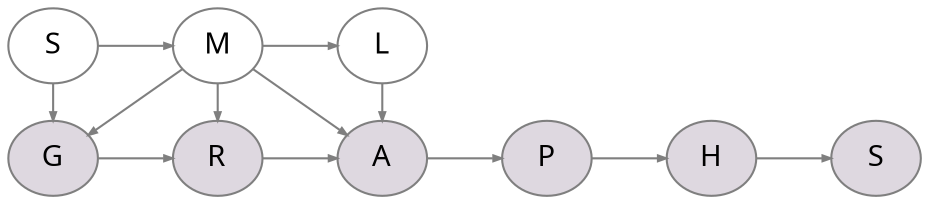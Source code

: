 digraph {
  rankdir = LR

  edge [
    color     = "#7F7F7F"
    arrowsize = 0.4
  ]

  node [
    color     = "#7F7F7F"
    width     = 0.6
    height    = 0.5
    fixedsize = true
    fontsize  = 14
    fontname  = "droid sans mono"
  ]

  S -> M -> L

  node [
    style     = "filled"
    fillcolor = "#ded8e0"
  ]

  G -> R -> A -> P -> H -> X
  X [label = "S"]

  edge [constraint=false]

  S -> G
  M -> A
  M -> G
  M -> R
  L -> A
}
